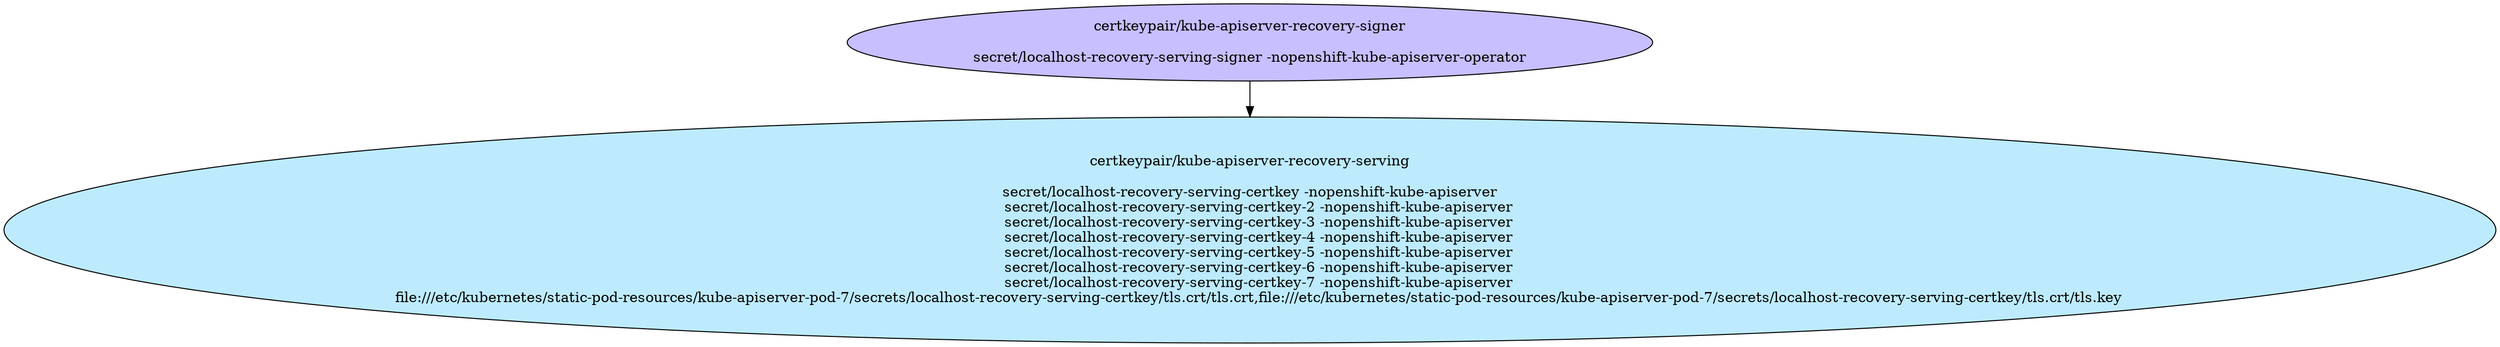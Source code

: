 digraph "Local Certificate" {
  // Node definitions.
  5 [
    label="certkeypair/kube-apiserver-recovery-signer\n\nsecret/localhost-recovery-serving-signer -nopenshift-kube-apiserver-operator\n"
    style=filled
    fillcolor="#c7bfff"
  ];
  6 [
    label="certkeypair/kube-apiserver-recovery-serving\n\nsecret/localhost-recovery-serving-certkey -nopenshift-kube-apiserver\n    secret/localhost-recovery-serving-certkey-2 -nopenshift-kube-apiserver\n    secret/localhost-recovery-serving-certkey-3 -nopenshift-kube-apiserver\n    secret/localhost-recovery-serving-certkey-4 -nopenshift-kube-apiserver\n    secret/localhost-recovery-serving-certkey-5 -nopenshift-kube-apiserver\n    secret/localhost-recovery-serving-certkey-6 -nopenshift-kube-apiserver\n    secret/localhost-recovery-serving-certkey-7 -nopenshift-kube-apiserver\n    file:///etc/kubernetes/static-pod-resources/kube-apiserver-pod-7/secrets/localhost-recovery-serving-certkey/tls.crt/tls.crt,file:///etc/kubernetes/static-pod-resources/kube-apiserver-pod-7/secrets/localhost-recovery-serving-certkey/tls.crt/tls.key\n"
    style=filled
    fillcolor="#bdebfd"
  ];

  // Edge definitions.
  5 -> 6;
}